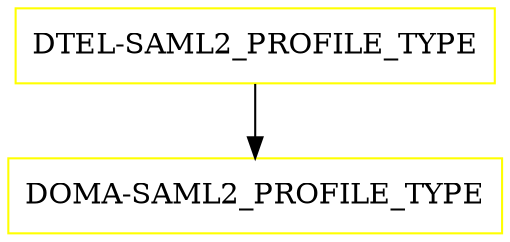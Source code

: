 digraph G {
  "DTEL-SAML2_PROFILE_TYPE" [shape=box,color=yellow];
  "DOMA-SAML2_PROFILE_TYPE" [shape=box,color=yellow,URL="./DOMA_SAML2_PROFILE_TYPE.html"];
  "DTEL-SAML2_PROFILE_TYPE" -> "DOMA-SAML2_PROFILE_TYPE";
}

